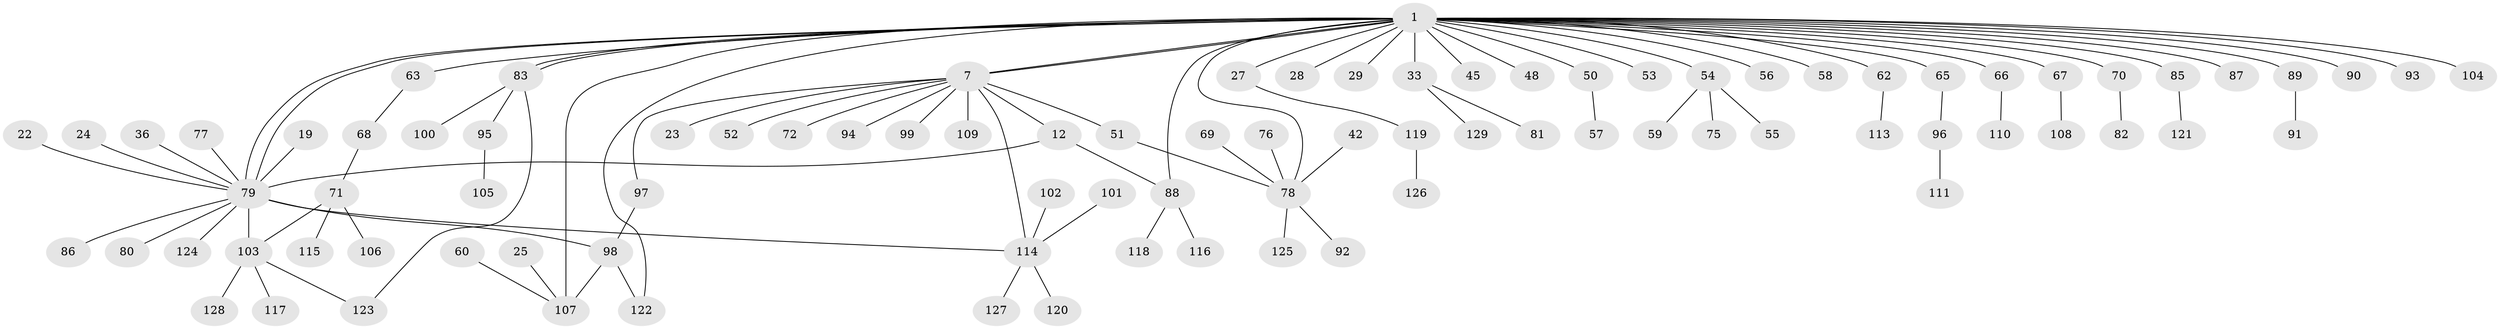 // original degree distribution, {42: 0.007751937984496124, 3: 0.09302325581395349, 2: 0.20155038759689922, 5: 0.031007751937984496, 4: 0.08527131782945736, 12: 0.007751937984496124, 7: 0.015503875968992248, 6: 0.015503875968992248, 1: 0.5426356589147286}
// Generated by graph-tools (version 1.1) at 2025/50/03/04/25 21:50:53]
// undirected, 90 vertices, 101 edges
graph export_dot {
graph [start="1"]
  node [color=gray90,style=filled];
  1;
  7 [super="+5"];
  12;
  19;
  22;
  23;
  24;
  25;
  27;
  28;
  29;
  33 [super="+21"];
  36;
  42;
  45;
  48;
  50;
  51;
  52 [super="+26"];
  53;
  54 [super="+38"];
  55;
  56;
  57;
  58;
  59;
  60;
  62;
  63 [super="+17"];
  65;
  66;
  67 [super="+6"];
  68;
  69;
  70;
  71;
  72;
  75;
  76;
  77;
  78 [super="+10+31+18+30+61+32"];
  79 [super="+39"];
  80;
  81;
  82;
  83;
  85 [super="+46"];
  86;
  87;
  88 [super="+84"];
  89 [super="+2+43+73"];
  90;
  91;
  92;
  93 [super="+20"];
  94;
  95;
  96;
  97 [super="+13+44"];
  98 [super="+74"];
  99;
  100;
  101;
  102;
  103 [super="+47"];
  104;
  105;
  106;
  107 [super="+40+41+49"];
  108;
  109 [super="+14"];
  110;
  111;
  113;
  114 [super="+112"];
  115;
  116;
  117;
  118;
  119;
  120;
  121;
  122 [super="+64"];
  123;
  124;
  125;
  126;
  127;
  128;
  129;
  1 -- 7 [weight=2];
  1 -- 7;
  1 -- 27;
  1 -- 28;
  1 -- 29;
  1 -- 33 [weight=2];
  1 -- 45;
  1 -- 48;
  1 -- 50;
  1 -- 53;
  1 -- 54 [weight=2];
  1 -- 56;
  1 -- 58;
  1 -- 62;
  1 -- 65;
  1 -- 66;
  1 -- 70;
  1 -- 79 [weight=2];
  1 -- 79;
  1 -- 83;
  1 -- 83;
  1 -- 87;
  1 -- 88 [weight=2];
  1 -- 90;
  1 -- 104;
  1 -- 89;
  1 -- 67;
  1 -- 78 [weight=2];
  1 -- 107 [weight=2];
  1 -- 85;
  1 -- 63;
  1 -- 122;
  1 -- 93;
  7 -- 12;
  7 -- 23;
  7 -- 51;
  7 -- 72;
  7 -- 94;
  7 -- 99;
  7 -- 97;
  7 -- 114;
  7 -- 109;
  7 -- 52;
  12 -- 88;
  12 -- 79;
  19 -- 79;
  22 -- 79;
  24 -- 79;
  25 -- 107;
  27 -- 119;
  33 -- 81;
  33 -- 129;
  36 -- 79;
  42 -- 78;
  50 -- 57;
  51 -- 78;
  54 -- 59;
  54 -- 75;
  54 -- 55;
  60 -- 107;
  62 -- 113;
  63 -- 68;
  65 -- 96;
  66 -- 110;
  67 -- 108;
  68 -- 71;
  69 -- 78;
  70 -- 82;
  71 -- 106;
  71 -- 115;
  71 -- 103;
  76 -- 78;
  77 -- 79;
  78 -- 92;
  78 -- 125;
  79 -- 86;
  79 -- 98 [weight=2];
  79 -- 103 [weight=2];
  79 -- 80;
  79 -- 124;
  79 -- 114;
  83 -- 95;
  83 -- 100;
  83 -- 123;
  85 -- 121;
  88 -- 116;
  88 -- 118;
  89 -- 91;
  95 -- 105;
  96 -- 111;
  97 -- 98;
  98 -- 122;
  98 -- 107;
  101 -- 114;
  102 -- 114;
  103 -- 123;
  103 -- 128;
  103 -- 117;
  114 -- 120;
  114 -- 127;
  119 -- 126;
}
